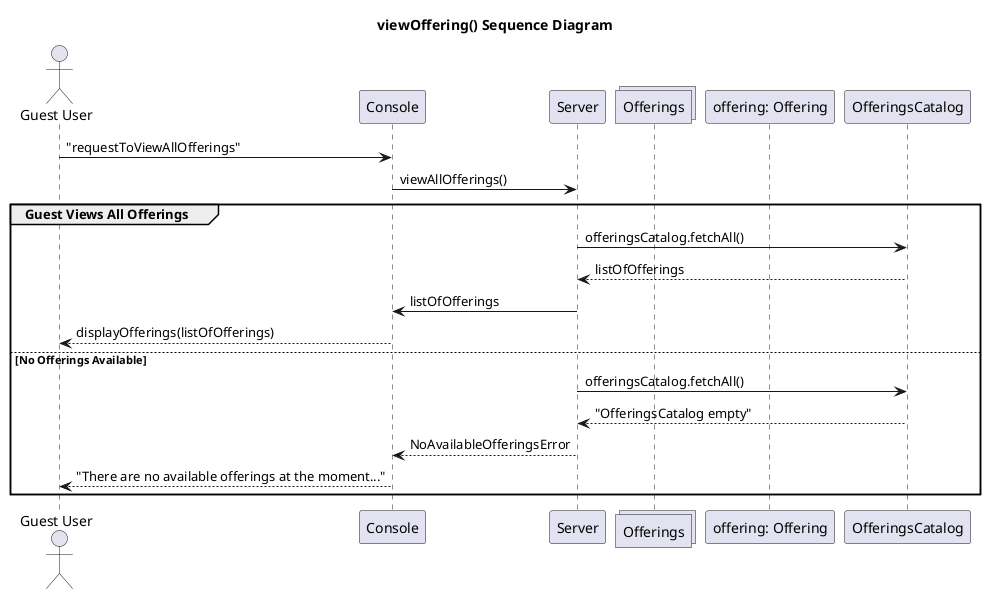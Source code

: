 @startuml viewOffering

title viewOffering() Sequence Diagram


Actor GuestUser as "Guest User"
participant Console as Console
participant Server as Server
collections Offerings as offeringsCatalog
participant Offering as "offering: Offering"


  GuestUser -> Console: "requestToViewAllOfferings"
  Console -> Server: viewAllOfferings()
  group Guest Views All Offerings
  Server -> OfferingsCatalog: offeringsCatalog.fetchAll()
  OfferingsCatalog --> Server: listOfOfferings
  Server -> Console: listOfOfferings
  Console --> GuestUser: displayOfferings(listOfOfferings)
  else No Offerings Available
  Server -> OfferingsCatalog: offeringsCatalog.fetchAll()
  OfferingsCatalog --> Server: "OfferingsCatalog empty"
  Server --> Console: NoAvailableOfferingsError
  Console --> GuestUser: "There are no available offerings at the moment..."
  
end

@enduml
